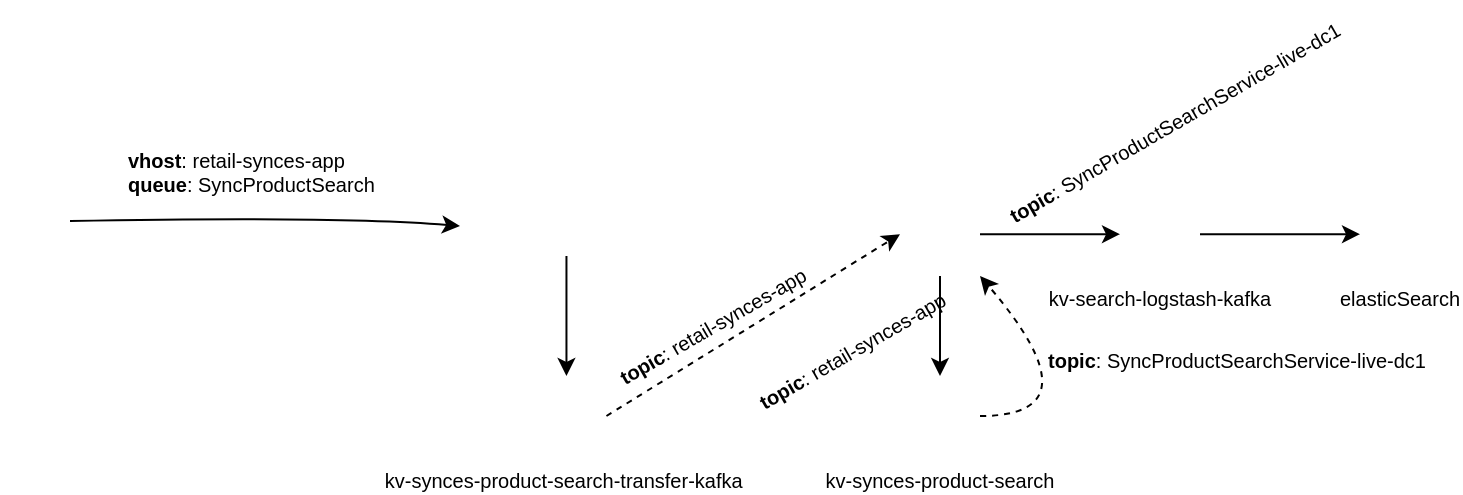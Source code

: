 <mxfile version="27.1.6">
  <diagram name="Page-1" id="rusU8i9yw-daWQ4WOf54">
    <mxGraphModel dx="1223" dy="710" grid="1" gridSize="10" guides="1" tooltips="1" connect="1" arrows="1" fold="1" page="1" pageScale="1" pageWidth="827" pageHeight="1169" math="0" shadow="0">
      <root>
        <mxCell id="0" />
        <mxCell id="1" parent="0" />
        <mxCell id="Dhi8sy_UzFX0rJJhaV-Q-1" value="" style="shape=image;verticalLabelPosition=bottom;labelBackgroundColor=default;verticalAlign=top;aspect=fixed;imageAspect=0;image=https://images.icon-icons.com/2699/PNG/512/rabbitmq_logo_icon_170812.png;clipPath=inset(16.67% 1.33% 28.67% 1.67%);" vertex="1" parent="1">
          <mxGeometry x="240" y="700" width="106.46" height="30" as="geometry" />
        </mxCell>
        <mxCell id="Dhi8sy_UzFX0rJJhaV-Q-2" value="" style="shape=image;verticalLabelPosition=bottom;labelBackgroundColor=default;verticalAlign=top;aspect=fixed;imageAspect=0;image=https://cdn-icons-png.flaticon.com/512/5044/5044729.png;" vertex="1" parent="1">
          <mxGeometry x="10" y="695" width="35" height="35" as="geometry" />
        </mxCell>
        <mxCell id="Dhi8sy_UzFX0rJJhaV-Q-4" value="" style="curved=1;endArrow=classic;html=1;rounded=0;exitX=1;exitY=0.5;exitDx=0;exitDy=0;entryX=0;entryY=0.5;entryDx=0;entryDy=0;" edge="1" parent="1" source="Dhi8sy_UzFX0rJJhaV-Q-2" target="Dhi8sy_UzFX0rJJhaV-Q-1">
          <mxGeometry width="50" height="50" relative="1" as="geometry">
            <mxPoint x="130" y="710" as="sourcePoint" />
            <mxPoint x="180" y="660" as="targetPoint" />
            <Array as="points">
              <mxPoint x="180" y="710" />
            </Array>
          </mxGeometry>
        </mxCell>
        <mxCell id="Dhi8sy_UzFX0rJJhaV-Q-5" value="&lt;b&gt;vhost&lt;/b&gt;:&amp;nbsp;&lt;span style=&quot;background-color: transparent;&quot;&gt;retail-synces-app&lt;/span&gt;&lt;span style=&quot;background-color: transparent; white-space: pre;&quot;&gt;&#x9;&lt;/span&gt;&lt;div&gt;&lt;b&gt;queue&lt;/b&gt;: SyncProductSearch&lt;/div&gt;" style="text;html=1;align=left;verticalAlign=top;whiteSpace=wrap;rounded=0;spacingLeft=2;fontSize=10;" vertex="1" parent="1">
          <mxGeometry x="70" y="670" width="160" height="40" as="geometry" />
        </mxCell>
        <mxCell id="Dhi8sy_UzFX0rJJhaV-Q-6" value="kv-synces-product-search-transfer-kafka " style="shape=image;verticalLabelPosition=bottom;labelBackgroundColor=default;verticalAlign=top;aspect=fixed;imageAspect=0;image=https://cdn-icons-png.freepik.com/512/6387/6387426.png;fontSize=10;" vertex="1" parent="1">
          <mxGeometry x="273.23" y="790" width="40" height="40" as="geometry" />
        </mxCell>
        <mxCell id="Dhi8sy_UzFX0rJJhaV-Q-7" value="" style="curved=1;endArrow=none;html=1;rounded=0;exitX=0.5;exitY=0;exitDx=0;exitDy=0;entryX=0.5;entryY=1;entryDx=0;entryDy=0;startArrow=classic;startFill=1;" edge="1" parent="1" source="Dhi8sy_UzFX0rJJhaV-Q-6" target="Dhi8sy_UzFX0rJJhaV-Q-1">
          <mxGeometry width="50" height="50" relative="1" as="geometry">
            <mxPoint x="329" y="780" as="sourcePoint" />
            <mxPoint x="379" y="730" as="targetPoint" />
            <Array as="points" />
          </mxGeometry>
        </mxCell>
        <mxCell id="Dhi8sy_UzFX0rJJhaV-Q-17" style="edgeStyle=orthogonalEdgeStyle;rounded=0;orthogonalLoop=1;jettySize=auto;html=1;" edge="1" parent="1" source="Dhi8sy_UzFX0rJJhaV-Q-11" target="Dhi8sy_UzFX0rJJhaV-Q-15">
          <mxGeometry relative="1" as="geometry" />
        </mxCell>
        <mxCell id="Dhi8sy_UzFX0rJJhaV-Q-19" style="edgeStyle=orthogonalEdgeStyle;rounded=0;orthogonalLoop=1;jettySize=auto;html=1;" edge="1" parent="1" source="Dhi8sy_UzFX0rJJhaV-Q-11" target="Dhi8sy_UzFX0rJJhaV-Q-18">
          <mxGeometry relative="1" as="geometry" />
        </mxCell>
        <mxCell id="Dhi8sy_UzFX0rJJhaV-Q-11" value="" style="shape=image;verticalLabelPosition=bottom;labelBackgroundColor=default;verticalAlign=top;aspect=fixed;imageAspect=0;image=https://images.icon-icons.com/2699/PNG/512/apache_kafka_vertical_logo_icon_169585.png;" vertex="1" parent="1">
          <mxGeometry x="460" y="698.19" width="40" height="41.81" as="geometry" />
        </mxCell>
        <mxCell id="Dhi8sy_UzFX0rJJhaV-Q-12" value="" style="curved=1;endArrow=classic;html=1;rounded=0;exitX=1;exitY=0.5;exitDx=0;exitDy=0;entryX=0;entryY=0.5;entryDx=0;entryDy=0;dashed=1;" edge="1" parent="1" source="Dhi8sy_UzFX0rJJhaV-Q-6" target="Dhi8sy_UzFX0rJJhaV-Q-11">
          <mxGeometry width="50" height="50" relative="1" as="geometry">
            <mxPoint x="430" y="820" as="sourcePoint" />
            <mxPoint x="480" y="770" as="targetPoint" />
            <Array as="points" />
          </mxGeometry>
        </mxCell>
        <mxCell id="Dhi8sy_UzFX0rJJhaV-Q-14" value="&lt;b&gt;topic&lt;/b&gt;:&amp;nbsp;&lt;span style=&quot;background-color: transparent;&quot;&gt;retail-synces-app&lt;/span&gt;&lt;span style=&quot;background-color: transparent; white-space: pre;&quot;&gt;&#x9;&lt;/span&gt;" style="text;html=1;align=left;verticalAlign=top;whiteSpace=wrap;rounded=0;spacingLeft=2;rotation=-30;fontSize=10;" vertex="1" parent="1">
          <mxGeometry x="307.5" y="740.67" width="160" height="30" as="geometry" />
        </mxCell>
        <mxCell id="Dhi8sy_UzFX0rJJhaV-Q-15" value="kv-synces-product-search" style="shape=image;verticalLabelPosition=bottom;labelBackgroundColor=default;verticalAlign=top;aspect=fixed;imageAspect=0;image=https://cdn-icons-png.freepik.com/512/6387/6387426.png;fontSize=10;" vertex="1" parent="1">
          <mxGeometry x="460" y="790" width="40" height="40" as="geometry" />
        </mxCell>
        <mxCell id="Dhi8sy_UzFX0rJJhaV-Q-21" style="edgeStyle=orthogonalEdgeStyle;rounded=0;orthogonalLoop=1;jettySize=auto;html=1;" edge="1" parent="1" source="Dhi8sy_UzFX0rJJhaV-Q-18" target="Dhi8sy_UzFX0rJJhaV-Q-20">
          <mxGeometry relative="1" as="geometry" />
        </mxCell>
        <mxCell id="Dhi8sy_UzFX0rJJhaV-Q-18" value="kv-search-logstash-kafka" style="shape=image;verticalLabelPosition=bottom;labelBackgroundColor=default;verticalAlign=top;aspect=fixed;imageAspect=0;image=https://cdn-icons-png.freepik.com/512/6387/6387426.png;fontSize=10;" vertex="1" parent="1">
          <mxGeometry x="570" y="699.1" width="40" height="40" as="geometry" />
        </mxCell>
        <mxCell id="Dhi8sy_UzFX0rJJhaV-Q-20" value="elasticSearch" style="shape=image;verticalLabelPosition=bottom;labelBackgroundColor=default;verticalAlign=top;aspect=fixed;imageAspect=0;image=https://cdn.worldvectorlogo.com/logos/elasticsearch.svg;container=0;fontStyle=0;fontSize=10;" vertex="1" parent="1">
          <mxGeometry x="690" y="699.1" width="40" height="40" as="geometry" />
        </mxCell>
        <mxCell id="Dhi8sy_UzFX0rJJhaV-Q-22" value="" style="curved=1;endArrow=classic;html=1;rounded=0;exitX=1;exitY=0.5;exitDx=0;exitDy=0;entryX=1;entryY=1;entryDx=0;entryDy=0;dashed=1;" edge="1" parent="1" source="Dhi8sy_UzFX0rJJhaV-Q-15" target="Dhi8sy_UzFX0rJJhaV-Q-11">
          <mxGeometry width="50" height="50" relative="1" as="geometry">
            <mxPoint x="630" y="880" as="sourcePoint" />
            <mxPoint x="680" y="830" as="targetPoint" />
            <Array as="points">
              <mxPoint x="560" y="810" />
            </Array>
          </mxGeometry>
        </mxCell>
        <mxCell id="Dhi8sy_UzFX0rJJhaV-Q-23" value="&lt;b&gt;topic&lt;/b&gt;:&amp;nbsp;&lt;span style=&quot;background-color: transparent;&quot;&gt;retail-synces-app&lt;/span&gt;&lt;span style=&quot;background-color: transparent; white-space: pre;&quot;&gt;&#x9;&lt;/span&gt;" style="text;html=1;align=left;verticalAlign=top;whiteSpace=wrap;rounded=0;spacingLeft=2;rotation=-30;fontSize=10;" vertex="1" parent="1">
          <mxGeometry x="380" y="760" width="133.22" height="30" as="geometry" />
        </mxCell>
        <mxCell id="Dhi8sy_UzFX0rJJhaV-Q-25" value="&lt;b&gt;topic&lt;/b&gt;:&amp;nbsp;SyncProductSearchService-live-dc1" style="text;html=1;align=left;verticalAlign=top;whiteSpace=wrap;rounded=0;spacingLeft=2;rotation=0;fontSize=10;" vertex="1" parent="1">
          <mxGeometry x="530" y="770" width="200" height="30" as="geometry" />
        </mxCell>
        <mxCell id="Dhi8sy_UzFX0rJJhaV-Q-26" value="&lt;b&gt;topic&lt;/b&gt;:&amp;nbsp;SyncProductSearchService-live-dc1" style="text;html=1;align=left;verticalAlign=top;whiteSpace=wrap;rounded=0;spacingLeft=2;rotation=-30;fontSize=10;" vertex="1" parent="1">
          <mxGeometry x="500" y="650" width="200" height="30" as="geometry" />
        </mxCell>
      </root>
    </mxGraphModel>
  </diagram>
</mxfile>
